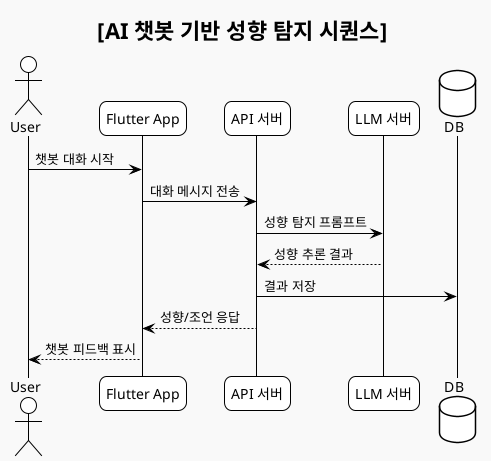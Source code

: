 @startuml
!theme plain
skinparam componentStyle uml2
skinparam shadowing false
skinparam roundcorner 15
skinparam monochrome true
skinparam backgroundColor #F9F9F9
skinparam ArrowColor Black
skinparam ArrowFontColor Black
skinparam defaultFontName "Nanum Gothic"

title [AI 챗봇 기반 성향 탐지 시퀀스]

actor User
participant "Flutter App" as FE
participant "API 서버" as API
participant "LLM 서버" as LLM
database "DB" as DB

User -> FE : 챗봇 대화 시작
FE -> API : 대화 메시지 전송
API -> LLM : 성향 탐지 프롬프트
LLM --> API : 성향 추론 결과
API -> DB : 결과 저장
API --> FE : 성향/조언 응답
FE --> User : 챗봇 피드백 표시
@enduml
